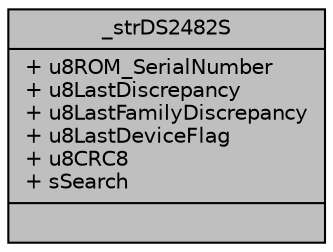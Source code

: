 digraph "_strDS2482S"
{
  edge [fontname="Helvetica",fontsize="10",labelfontname="Helvetica",labelfontsize="10"];
  node [fontname="Helvetica",fontsize="10",shape=record];
  Node1 [label="{_strDS2482S\n|+ u8ROM_SerialNumber\l+ u8LastDiscrepancy\l+ u8LastFamilyDiscrepancy\l+ u8LastDeviceFlag\l+ u8CRC8\l+ sSearch\l|}",height=0.2,width=0.4,color="black", fillcolor="grey75", style="filled", fontcolor="black"];
}
